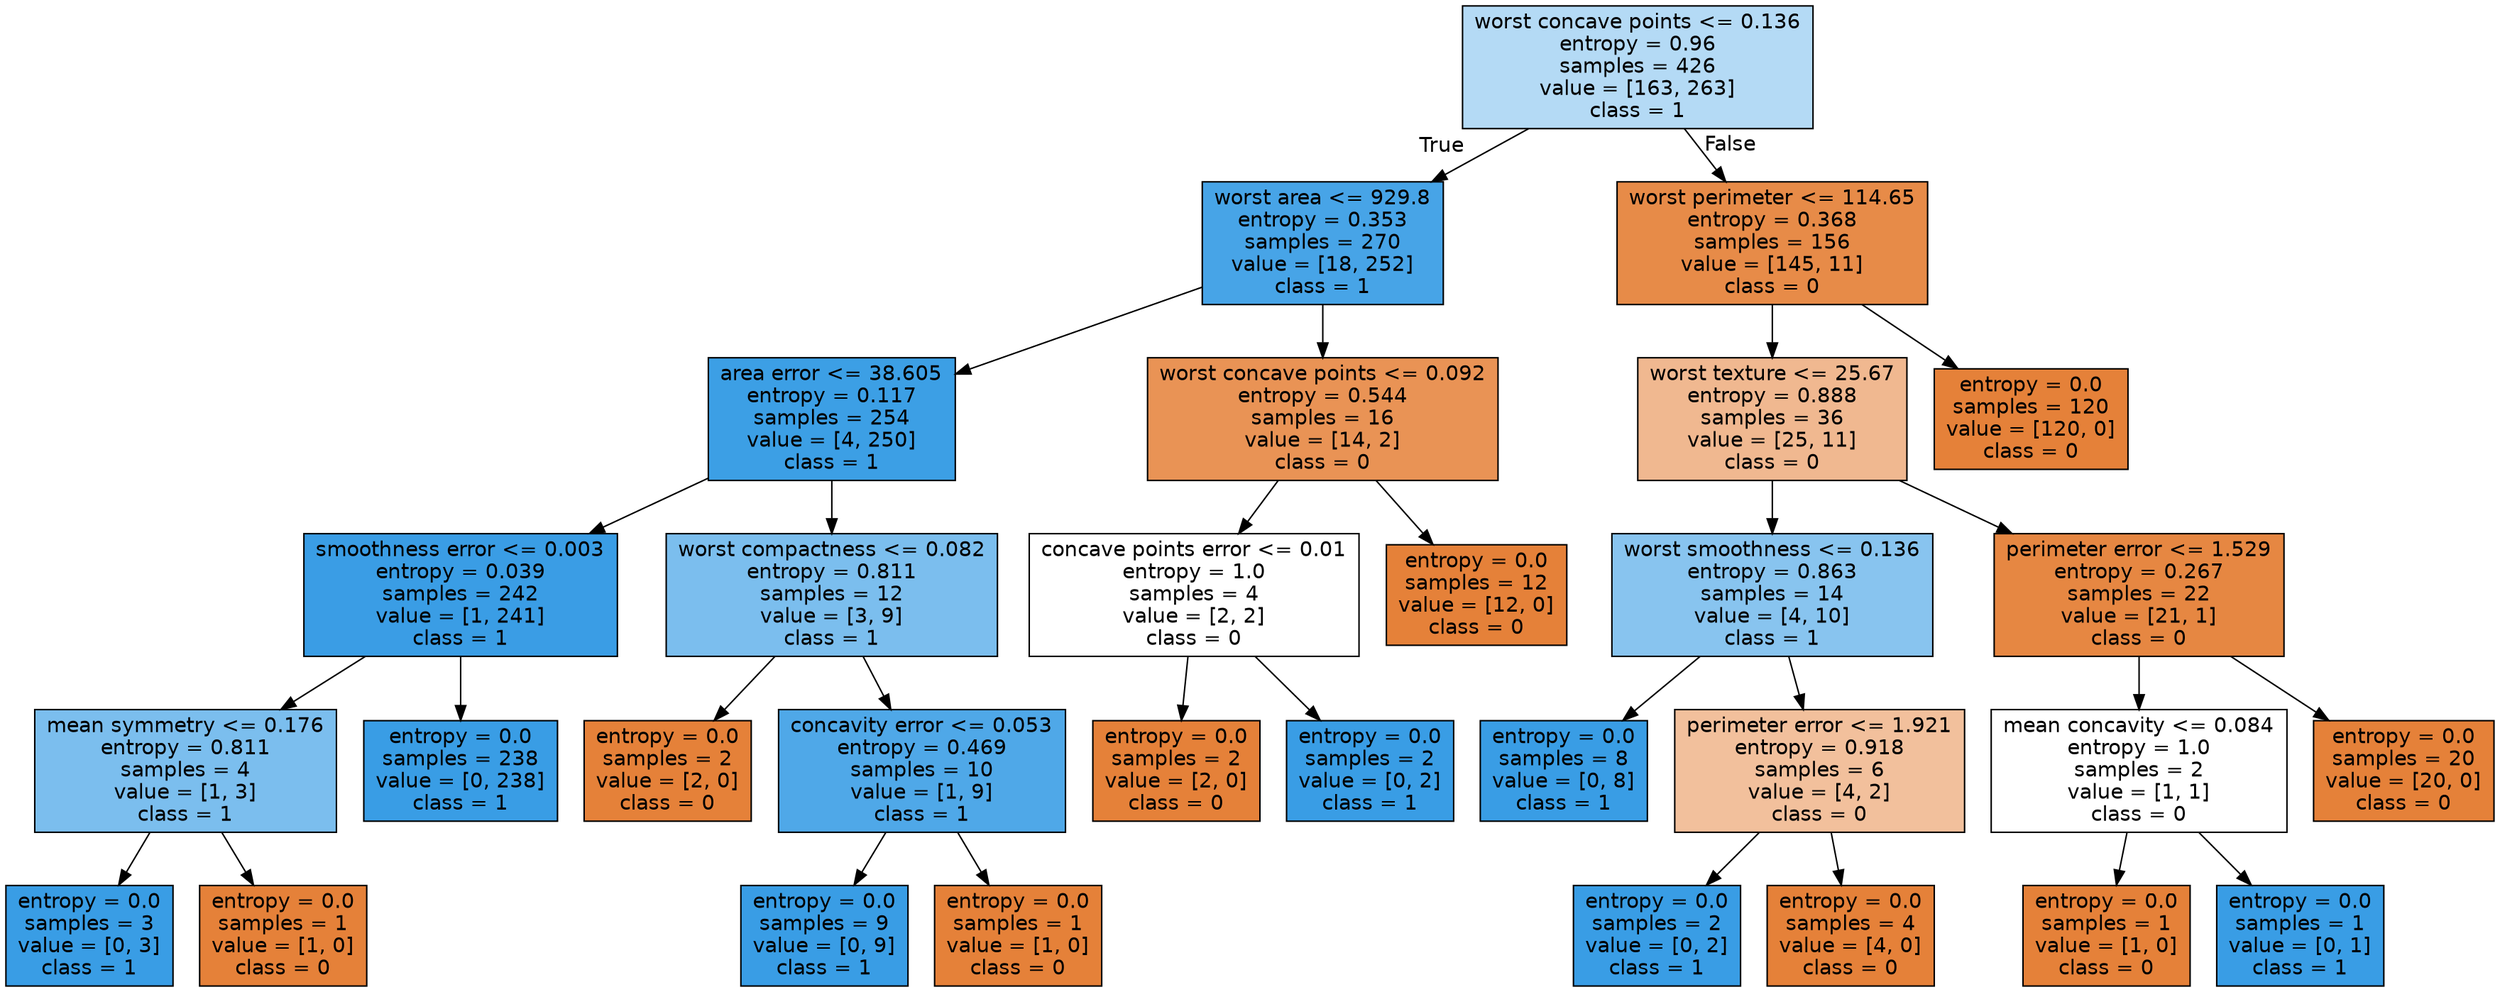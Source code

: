 digraph Tree {
node [shape=box, style="filled", color="black", fontname="helvetica"] ;
edge [fontname="helvetica"] ;
0 [label="worst concave points <= 0.136\nentropy = 0.96\nsamples = 426\nvalue = [163, 263]\nclass = 1", fillcolor="#b4daf5"] ;
1 [label="worst area <= 929.8\nentropy = 0.353\nsamples = 270\nvalue = [18, 252]\nclass = 1", fillcolor="#47a4e7"] ;
0 -> 1 [labeldistance=2.5, labelangle=45, headlabel="True"] ;
2 [label="area error <= 38.605\nentropy = 0.117\nsamples = 254\nvalue = [4, 250]\nclass = 1", fillcolor="#3c9fe5"] ;
1 -> 2 ;
3 [label="smoothness error <= 0.003\nentropy = 0.039\nsamples = 242\nvalue = [1, 241]\nclass = 1", fillcolor="#3a9de5"] ;
2 -> 3 ;
4 [label="mean symmetry <= 0.176\nentropy = 0.811\nsamples = 4\nvalue = [1, 3]\nclass = 1", fillcolor="#7bbeee"] ;
3 -> 4 ;
5 [label="entropy = 0.0\nsamples = 3\nvalue = [0, 3]\nclass = 1", fillcolor="#399de5"] ;
4 -> 5 ;
6 [label="entropy = 0.0\nsamples = 1\nvalue = [1, 0]\nclass = 0", fillcolor="#e58139"] ;
4 -> 6 ;
7 [label="entropy = 0.0\nsamples = 238\nvalue = [0, 238]\nclass = 1", fillcolor="#399de5"] ;
3 -> 7 ;
8 [label="worst compactness <= 0.082\nentropy = 0.811\nsamples = 12\nvalue = [3, 9]\nclass = 1", fillcolor="#7bbeee"] ;
2 -> 8 ;
9 [label="entropy = 0.0\nsamples = 2\nvalue = [2, 0]\nclass = 0", fillcolor="#e58139"] ;
8 -> 9 ;
10 [label="concavity error <= 0.053\nentropy = 0.469\nsamples = 10\nvalue = [1, 9]\nclass = 1", fillcolor="#4fa8e8"] ;
8 -> 10 ;
11 [label="entropy = 0.0\nsamples = 9\nvalue = [0, 9]\nclass = 1", fillcolor="#399de5"] ;
10 -> 11 ;
12 [label="entropy = 0.0\nsamples = 1\nvalue = [1, 0]\nclass = 0", fillcolor="#e58139"] ;
10 -> 12 ;
13 [label="worst concave points <= 0.092\nentropy = 0.544\nsamples = 16\nvalue = [14, 2]\nclass = 0", fillcolor="#e99355"] ;
1 -> 13 ;
14 [label="concave points error <= 0.01\nentropy = 1.0\nsamples = 4\nvalue = [2, 2]\nclass = 0", fillcolor="#ffffff"] ;
13 -> 14 ;
15 [label="entropy = 0.0\nsamples = 2\nvalue = [2, 0]\nclass = 0", fillcolor="#e58139"] ;
14 -> 15 ;
16 [label="entropy = 0.0\nsamples = 2\nvalue = [0, 2]\nclass = 1", fillcolor="#399de5"] ;
14 -> 16 ;
17 [label="entropy = 0.0\nsamples = 12\nvalue = [12, 0]\nclass = 0", fillcolor="#e58139"] ;
13 -> 17 ;
18 [label="worst perimeter <= 114.65\nentropy = 0.368\nsamples = 156\nvalue = [145, 11]\nclass = 0", fillcolor="#e78b48"] ;
0 -> 18 [labeldistance=2.5, labelangle=-45, headlabel="False"] ;
19 [label="worst texture <= 25.67\nentropy = 0.888\nsamples = 36\nvalue = [25, 11]\nclass = 0", fillcolor="#f0b890"] ;
18 -> 19 ;
20 [label="worst smoothness <= 0.136\nentropy = 0.863\nsamples = 14\nvalue = [4, 10]\nclass = 1", fillcolor="#88c4ef"] ;
19 -> 20 ;
21 [label="entropy = 0.0\nsamples = 8\nvalue = [0, 8]\nclass = 1", fillcolor="#399de5"] ;
20 -> 21 ;
22 [label="perimeter error <= 1.921\nentropy = 0.918\nsamples = 6\nvalue = [4, 2]\nclass = 0", fillcolor="#f2c09c"] ;
20 -> 22 ;
23 [label="entropy = 0.0\nsamples = 2\nvalue = [0, 2]\nclass = 1", fillcolor="#399de5"] ;
22 -> 23 ;
24 [label="entropy = 0.0\nsamples = 4\nvalue = [4, 0]\nclass = 0", fillcolor="#e58139"] ;
22 -> 24 ;
25 [label="perimeter error <= 1.529\nentropy = 0.267\nsamples = 22\nvalue = [21, 1]\nclass = 0", fillcolor="#e68742"] ;
19 -> 25 ;
26 [label="mean concavity <= 0.084\nentropy = 1.0\nsamples = 2\nvalue = [1, 1]\nclass = 0", fillcolor="#ffffff"] ;
25 -> 26 ;
27 [label="entropy = 0.0\nsamples = 1\nvalue = [1, 0]\nclass = 0", fillcolor="#e58139"] ;
26 -> 27 ;
28 [label="entropy = 0.0\nsamples = 1\nvalue = [0, 1]\nclass = 1", fillcolor="#399de5"] ;
26 -> 28 ;
29 [label="entropy = 0.0\nsamples = 20\nvalue = [20, 0]\nclass = 0", fillcolor="#e58139"] ;
25 -> 29 ;
30 [label="entropy = 0.0\nsamples = 120\nvalue = [120, 0]\nclass = 0", fillcolor="#e58139"] ;
18 -> 30 ;
}